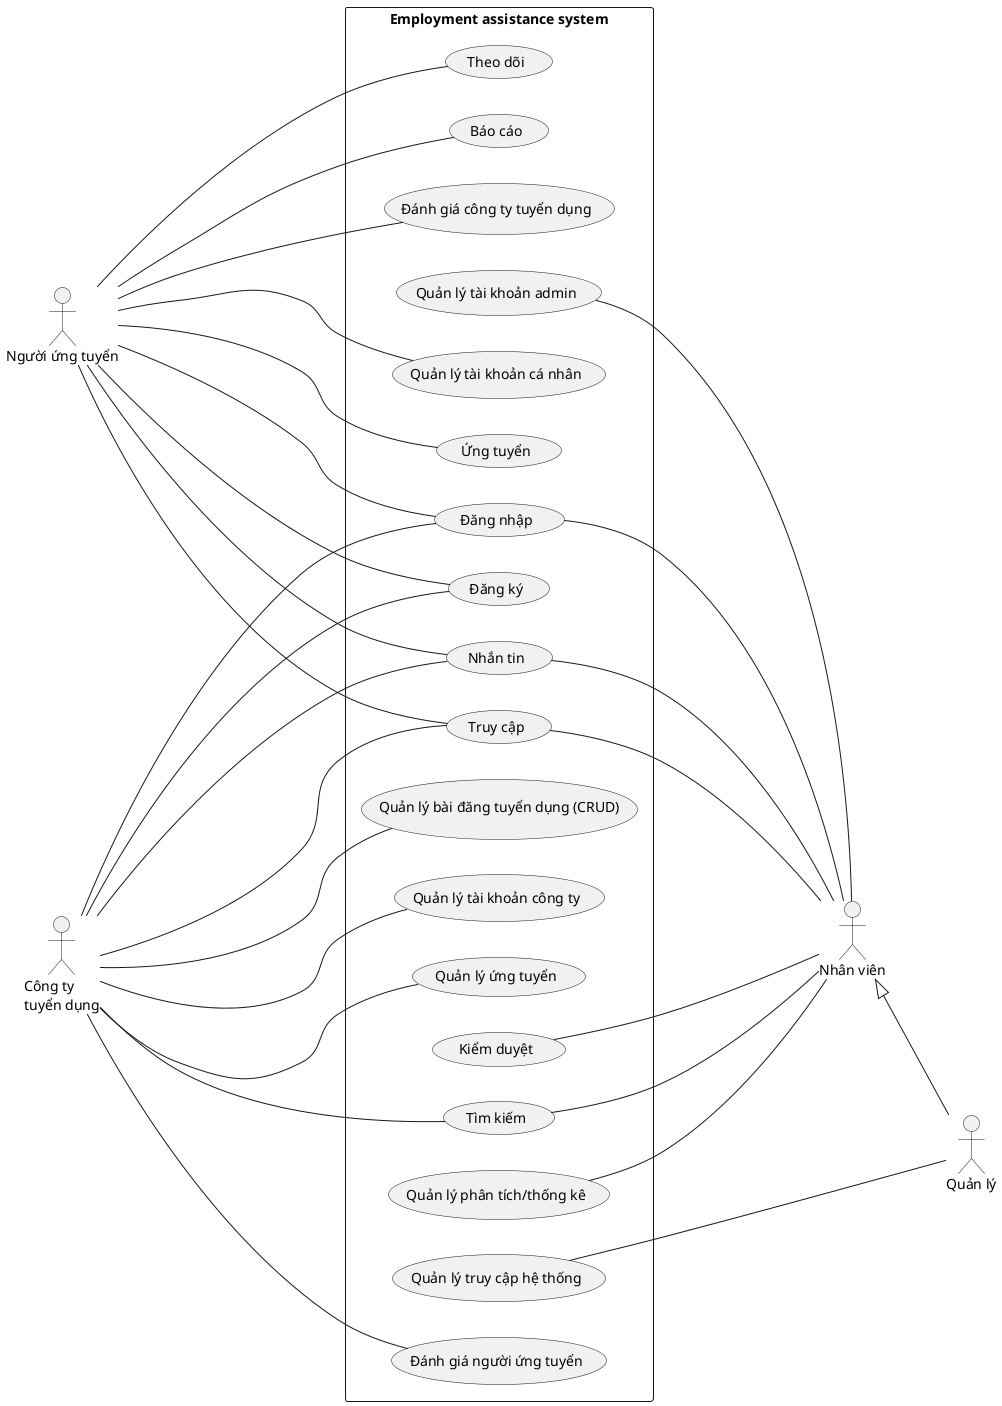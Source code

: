 @startuml
left to right direction

actor "Nhân viên" as nhanVien
actor "Quản lý" as quanLy
actor "Người ứng tuyển" as nguoiUngTuyen
actor "Công ty\ntuyển dụng" as congTy

rectangle "Employment assistance system" {
    usecase "Đăng nhập" as dangNhap
    usecase "Đăng ký" as dangKy
    usecase "Quản lý bài đăng tuyển dụng (CRUD)" as quanLyBaiDang
    usecase "Theo dõi" as theoDoi
    usecase "Báo cáo" as baoCao
    usecase "Đánh giá công ty tuyển dụng" as danhGiaCongTyTuyenDung
    usecase "Quản lý tài khoản cá nhân" as quanLyTaiKhoanCaNhan
    usecase "Quản lý tài khoản công ty" as quanLyTaiKhoanCongTy
    usecase "Ứng tuyển" as ungTuyen
    usecase "Quản lý ứng tuyển" as quanLyUngTuyen
    usecase "Nhắn tin" as nhanTin
    usecase "Tìm kiếm" as timKiem
    usecase "Truy cập" as truyCap
    usecase "Quản lý phân tích/thống kê" as quanLyPhanTich
    usecase "Kiểm duyệt" as kiemDuyet
    usecase "Quản lý truy cập hệ thống" as quanLyTruyCap
    usecase "Quản lý tài khoản admin" as quanLyTaiKhoanAdmin
    usecase "Đánh giá người ứng tuyển" as danhGiaNguoiUngTuyen
}

dangNhap ---- nhanVien
nhanTin ---- nhanVien
timKiem ---- nhanVien
truyCap ---- nhanVien
quanLyPhanTich ---- nhanVien
kiemDuyet ---- nhanVien
quanLyTaiKhoanAdmin ---- nhanVien

nhanVien ^-- quanLy
quanLyTruyCap -- quanLy


nguoiUngTuyen ----- dangNhap
nguoiUngTuyen ----- dangKy
nguoiUngTuyen ----- theoDoi
nguoiUngTuyen ----- baoCao
nguoiUngTuyen ----- danhGiaCongTyTuyenDung
nguoiUngTuyen ----- quanLyTaiKhoanCaNhan
nguoiUngTuyen ----- ungTuyen
nguoiUngTuyen ----- nhanTin
nguoiUngTuyen ----- truyCap

congTy ----- dangNhap
congTy ----- dangKy
congTy ----- quanLyBaiDang
congTy ----- quanLyTaiKhoanCongTy
congTy ----- quanLyUngTuyen
congTy ----- nhanTin
congTy ----- timKiem
congTy ----- truyCap
congTy ----- danhGiaNguoiUngTuyen

@enduml